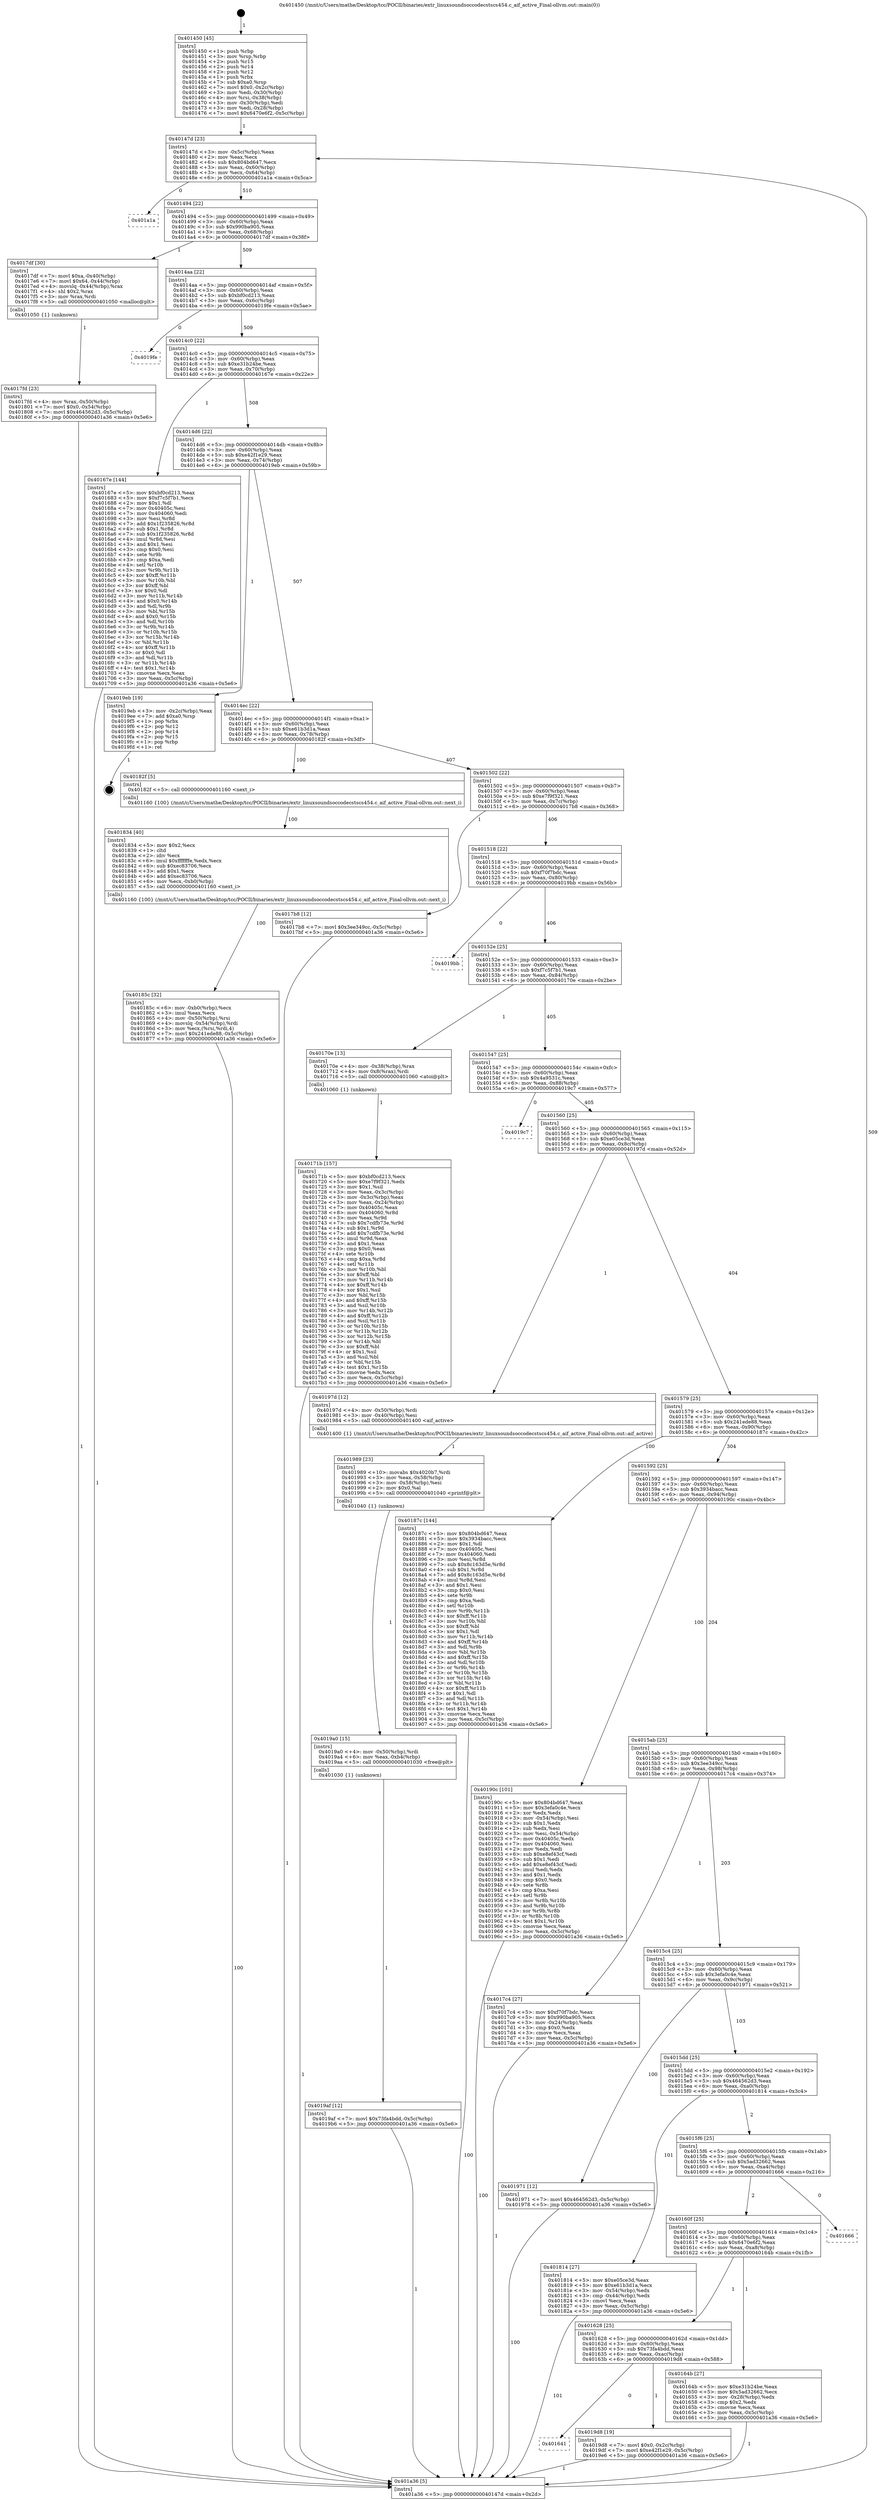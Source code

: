 digraph "0x401450" {
  label = "0x401450 (/mnt/c/Users/mathe/Desktop/tcc/POCII/binaries/extr_linuxsoundsoccodecstscs454.c_aif_active_Final-ollvm.out::main(0))"
  labelloc = "t"
  node[shape=record]

  Entry [label="",width=0.3,height=0.3,shape=circle,fillcolor=black,style=filled]
  "0x40147d" [label="{
     0x40147d [23]\l
     | [instrs]\l
     &nbsp;&nbsp;0x40147d \<+3\>: mov -0x5c(%rbp),%eax\l
     &nbsp;&nbsp;0x401480 \<+2\>: mov %eax,%ecx\l
     &nbsp;&nbsp;0x401482 \<+6\>: sub $0x804bd647,%ecx\l
     &nbsp;&nbsp;0x401488 \<+3\>: mov %eax,-0x60(%rbp)\l
     &nbsp;&nbsp;0x40148b \<+3\>: mov %ecx,-0x64(%rbp)\l
     &nbsp;&nbsp;0x40148e \<+6\>: je 0000000000401a1a \<main+0x5ca\>\l
  }"]
  "0x401a1a" [label="{
     0x401a1a\l
  }", style=dashed]
  "0x401494" [label="{
     0x401494 [22]\l
     | [instrs]\l
     &nbsp;&nbsp;0x401494 \<+5\>: jmp 0000000000401499 \<main+0x49\>\l
     &nbsp;&nbsp;0x401499 \<+3\>: mov -0x60(%rbp),%eax\l
     &nbsp;&nbsp;0x40149c \<+5\>: sub $0x990ba905,%eax\l
     &nbsp;&nbsp;0x4014a1 \<+3\>: mov %eax,-0x68(%rbp)\l
     &nbsp;&nbsp;0x4014a4 \<+6\>: je 00000000004017df \<main+0x38f\>\l
  }"]
  Exit [label="",width=0.3,height=0.3,shape=circle,fillcolor=black,style=filled,peripheries=2]
  "0x4017df" [label="{
     0x4017df [30]\l
     | [instrs]\l
     &nbsp;&nbsp;0x4017df \<+7\>: movl $0xa,-0x40(%rbp)\l
     &nbsp;&nbsp;0x4017e6 \<+7\>: movl $0x64,-0x44(%rbp)\l
     &nbsp;&nbsp;0x4017ed \<+4\>: movslq -0x44(%rbp),%rax\l
     &nbsp;&nbsp;0x4017f1 \<+4\>: shl $0x2,%rax\l
     &nbsp;&nbsp;0x4017f5 \<+3\>: mov %rax,%rdi\l
     &nbsp;&nbsp;0x4017f8 \<+5\>: call 0000000000401050 \<malloc@plt\>\l
     | [calls]\l
     &nbsp;&nbsp;0x401050 \{1\} (unknown)\l
  }"]
  "0x4014aa" [label="{
     0x4014aa [22]\l
     | [instrs]\l
     &nbsp;&nbsp;0x4014aa \<+5\>: jmp 00000000004014af \<main+0x5f\>\l
     &nbsp;&nbsp;0x4014af \<+3\>: mov -0x60(%rbp),%eax\l
     &nbsp;&nbsp;0x4014b2 \<+5\>: sub $0xbf0cd213,%eax\l
     &nbsp;&nbsp;0x4014b7 \<+3\>: mov %eax,-0x6c(%rbp)\l
     &nbsp;&nbsp;0x4014ba \<+6\>: je 00000000004019fe \<main+0x5ae\>\l
  }"]
  "0x401641" [label="{
     0x401641\l
  }", style=dashed]
  "0x4019fe" [label="{
     0x4019fe\l
  }", style=dashed]
  "0x4014c0" [label="{
     0x4014c0 [22]\l
     | [instrs]\l
     &nbsp;&nbsp;0x4014c0 \<+5\>: jmp 00000000004014c5 \<main+0x75\>\l
     &nbsp;&nbsp;0x4014c5 \<+3\>: mov -0x60(%rbp),%eax\l
     &nbsp;&nbsp;0x4014c8 \<+5\>: sub $0xe31b24be,%eax\l
     &nbsp;&nbsp;0x4014cd \<+3\>: mov %eax,-0x70(%rbp)\l
     &nbsp;&nbsp;0x4014d0 \<+6\>: je 000000000040167e \<main+0x22e\>\l
  }"]
  "0x4019d8" [label="{
     0x4019d8 [19]\l
     | [instrs]\l
     &nbsp;&nbsp;0x4019d8 \<+7\>: movl $0x0,-0x2c(%rbp)\l
     &nbsp;&nbsp;0x4019df \<+7\>: movl $0xe42f1e29,-0x5c(%rbp)\l
     &nbsp;&nbsp;0x4019e6 \<+5\>: jmp 0000000000401a36 \<main+0x5e6\>\l
  }"]
  "0x40167e" [label="{
     0x40167e [144]\l
     | [instrs]\l
     &nbsp;&nbsp;0x40167e \<+5\>: mov $0xbf0cd213,%eax\l
     &nbsp;&nbsp;0x401683 \<+5\>: mov $0xf7c5f7b1,%ecx\l
     &nbsp;&nbsp;0x401688 \<+2\>: mov $0x1,%dl\l
     &nbsp;&nbsp;0x40168a \<+7\>: mov 0x40405c,%esi\l
     &nbsp;&nbsp;0x401691 \<+7\>: mov 0x404060,%edi\l
     &nbsp;&nbsp;0x401698 \<+3\>: mov %esi,%r8d\l
     &nbsp;&nbsp;0x40169b \<+7\>: add $0x1f235826,%r8d\l
     &nbsp;&nbsp;0x4016a2 \<+4\>: sub $0x1,%r8d\l
     &nbsp;&nbsp;0x4016a6 \<+7\>: sub $0x1f235826,%r8d\l
     &nbsp;&nbsp;0x4016ad \<+4\>: imul %r8d,%esi\l
     &nbsp;&nbsp;0x4016b1 \<+3\>: and $0x1,%esi\l
     &nbsp;&nbsp;0x4016b4 \<+3\>: cmp $0x0,%esi\l
     &nbsp;&nbsp;0x4016b7 \<+4\>: sete %r9b\l
     &nbsp;&nbsp;0x4016bb \<+3\>: cmp $0xa,%edi\l
     &nbsp;&nbsp;0x4016be \<+4\>: setl %r10b\l
     &nbsp;&nbsp;0x4016c2 \<+3\>: mov %r9b,%r11b\l
     &nbsp;&nbsp;0x4016c5 \<+4\>: xor $0xff,%r11b\l
     &nbsp;&nbsp;0x4016c9 \<+3\>: mov %r10b,%bl\l
     &nbsp;&nbsp;0x4016cc \<+3\>: xor $0xff,%bl\l
     &nbsp;&nbsp;0x4016cf \<+3\>: xor $0x0,%dl\l
     &nbsp;&nbsp;0x4016d2 \<+3\>: mov %r11b,%r14b\l
     &nbsp;&nbsp;0x4016d5 \<+4\>: and $0x0,%r14b\l
     &nbsp;&nbsp;0x4016d9 \<+3\>: and %dl,%r9b\l
     &nbsp;&nbsp;0x4016dc \<+3\>: mov %bl,%r15b\l
     &nbsp;&nbsp;0x4016df \<+4\>: and $0x0,%r15b\l
     &nbsp;&nbsp;0x4016e3 \<+3\>: and %dl,%r10b\l
     &nbsp;&nbsp;0x4016e6 \<+3\>: or %r9b,%r14b\l
     &nbsp;&nbsp;0x4016e9 \<+3\>: or %r10b,%r15b\l
     &nbsp;&nbsp;0x4016ec \<+3\>: xor %r15b,%r14b\l
     &nbsp;&nbsp;0x4016ef \<+3\>: or %bl,%r11b\l
     &nbsp;&nbsp;0x4016f2 \<+4\>: xor $0xff,%r11b\l
     &nbsp;&nbsp;0x4016f6 \<+3\>: or $0x0,%dl\l
     &nbsp;&nbsp;0x4016f9 \<+3\>: and %dl,%r11b\l
     &nbsp;&nbsp;0x4016fc \<+3\>: or %r11b,%r14b\l
     &nbsp;&nbsp;0x4016ff \<+4\>: test $0x1,%r14b\l
     &nbsp;&nbsp;0x401703 \<+3\>: cmovne %ecx,%eax\l
     &nbsp;&nbsp;0x401706 \<+3\>: mov %eax,-0x5c(%rbp)\l
     &nbsp;&nbsp;0x401709 \<+5\>: jmp 0000000000401a36 \<main+0x5e6\>\l
  }"]
  "0x4014d6" [label="{
     0x4014d6 [22]\l
     | [instrs]\l
     &nbsp;&nbsp;0x4014d6 \<+5\>: jmp 00000000004014db \<main+0x8b\>\l
     &nbsp;&nbsp;0x4014db \<+3\>: mov -0x60(%rbp),%eax\l
     &nbsp;&nbsp;0x4014de \<+5\>: sub $0xe42f1e29,%eax\l
     &nbsp;&nbsp;0x4014e3 \<+3\>: mov %eax,-0x74(%rbp)\l
     &nbsp;&nbsp;0x4014e6 \<+6\>: je 00000000004019eb \<main+0x59b\>\l
  }"]
  "0x4019af" [label="{
     0x4019af [12]\l
     | [instrs]\l
     &nbsp;&nbsp;0x4019af \<+7\>: movl $0x73fa4bdd,-0x5c(%rbp)\l
     &nbsp;&nbsp;0x4019b6 \<+5\>: jmp 0000000000401a36 \<main+0x5e6\>\l
  }"]
  "0x4019eb" [label="{
     0x4019eb [19]\l
     | [instrs]\l
     &nbsp;&nbsp;0x4019eb \<+3\>: mov -0x2c(%rbp),%eax\l
     &nbsp;&nbsp;0x4019ee \<+7\>: add $0xa0,%rsp\l
     &nbsp;&nbsp;0x4019f5 \<+1\>: pop %rbx\l
     &nbsp;&nbsp;0x4019f6 \<+2\>: pop %r12\l
     &nbsp;&nbsp;0x4019f8 \<+2\>: pop %r14\l
     &nbsp;&nbsp;0x4019fa \<+2\>: pop %r15\l
     &nbsp;&nbsp;0x4019fc \<+1\>: pop %rbp\l
     &nbsp;&nbsp;0x4019fd \<+1\>: ret\l
  }"]
  "0x4014ec" [label="{
     0x4014ec [22]\l
     | [instrs]\l
     &nbsp;&nbsp;0x4014ec \<+5\>: jmp 00000000004014f1 \<main+0xa1\>\l
     &nbsp;&nbsp;0x4014f1 \<+3\>: mov -0x60(%rbp),%eax\l
     &nbsp;&nbsp;0x4014f4 \<+5\>: sub $0xe61b3d1a,%eax\l
     &nbsp;&nbsp;0x4014f9 \<+3\>: mov %eax,-0x78(%rbp)\l
     &nbsp;&nbsp;0x4014fc \<+6\>: je 000000000040182f \<main+0x3df\>\l
  }"]
  "0x4019a0" [label="{
     0x4019a0 [15]\l
     | [instrs]\l
     &nbsp;&nbsp;0x4019a0 \<+4\>: mov -0x50(%rbp),%rdi\l
     &nbsp;&nbsp;0x4019a4 \<+6\>: mov %eax,-0xb4(%rbp)\l
     &nbsp;&nbsp;0x4019aa \<+5\>: call 0000000000401030 \<free@plt\>\l
     | [calls]\l
     &nbsp;&nbsp;0x401030 \{1\} (unknown)\l
  }"]
  "0x40182f" [label="{
     0x40182f [5]\l
     | [instrs]\l
     &nbsp;&nbsp;0x40182f \<+5\>: call 0000000000401160 \<next_i\>\l
     | [calls]\l
     &nbsp;&nbsp;0x401160 \{100\} (/mnt/c/Users/mathe/Desktop/tcc/POCII/binaries/extr_linuxsoundsoccodecstscs454.c_aif_active_Final-ollvm.out::next_i)\l
  }"]
  "0x401502" [label="{
     0x401502 [22]\l
     | [instrs]\l
     &nbsp;&nbsp;0x401502 \<+5\>: jmp 0000000000401507 \<main+0xb7\>\l
     &nbsp;&nbsp;0x401507 \<+3\>: mov -0x60(%rbp),%eax\l
     &nbsp;&nbsp;0x40150a \<+5\>: sub $0xe7f9f321,%eax\l
     &nbsp;&nbsp;0x40150f \<+3\>: mov %eax,-0x7c(%rbp)\l
     &nbsp;&nbsp;0x401512 \<+6\>: je 00000000004017b8 \<main+0x368\>\l
  }"]
  "0x401989" [label="{
     0x401989 [23]\l
     | [instrs]\l
     &nbsp;&nbsp;0x401989 \<+10\>: movabs $0x4020b7,%rdi\l
     &nbsp;&nbsp;0x401993 \<+3\>: mov %eax,-0x58(%rbp)\l
     &nbsp;&nbsp;0x401996 \<+3\>: mov -0x58(%rbp),%esi\l
     &nbsp;&nbsp;0x401999 \<+2\>: mov $0x0,%al\l
     &nbsp;&nbsp;0x40199b \<+5\>: call 0000000000401040 \<printf@plt\>\l
     | [calls]\l
     &nbsp;&nbsp;0x401040 \{1\} (unknown)\l
  }"]
  "0x4017b8" [label="{
     0x4017b8 [12]\l
     | [instrs]\l
     &nbsp;&nbsp;0x4017b8 \<+7\>: movl $0x3ee349cc,-0x5c(%rbp)\l
     &nbsp;&nbsp;0x4017bf \<+5\>: jmp 0000000000401a36 \<main+0x5e6\>\l
  }"]
  "0x401518" [label="{
     0x401518 [22]\l
     | [instrs]\l
     &nbsp;&nbsp;0x401518 \<+5\>: jmp 000000000040151d \<main+0xcd\>\l
     &nbsp;&nbsp;0x40151d \<+3\>: mov -0x60(%rbp),%eax\l
     &nbsp;&nbsp;0x401520 \<+5\>: sub $0xf70f7bdc,%eax\l
     &nbsp;&nbsp;0x401525 \<+3\>: mov %eax,-0x80(%rbp)\l
     &nbsp;&nbsp;0x401528 \<+6\>: je 00000000004019bb \<main+0x56b\>\l
  }"]
  "0x40185c" [label="{
     0x40185c [32]\l
     | [instrs]\l
     &nbsp;&nbsp;0x40185c \<+6\>: mov -0xb0(%rbp),%ecx\l
     &nbsp;&nbsp;0x401862 \<+3\>: imul %eax,%ecx\l
     &nbsp;&nbsp;0x401865 \<+4\>: mov -0x50(%rbp),%rsi\l
     &nbsp;&nbsp;0x401869 \<+4\>: movslq -0x54(%rbp),%rdi\l
     &nbsp;&nbsp;0x40186d \<+3\>: mov %ecx,(%rsi,%rdi,4)\l
     &nbsp;&nbsp;0x401870 \<+7\>: movl $0x241ede88,-0x5c(%rbp)\l
     &nbsp;&nbsp;0x401877 \<+5\>: jmp 0000000000401a36 \<main+0x5e6\>\l
  }"]
  "0x4019bb" [label="{
     0x4019bb\l
  }", style=dashed]
  "0x40152e" [label="{
     0x40152e [25]\l
     | [instrs]\l
     &nbsp;&nbsp;0x40152e \<+5\>: jmp 0000000000401533 \<main+0xe3\>\l
     &nbsp;&nbsp;0x401533 \<+3\>: mov -0x60(%rbp),%eax\l
     &nbsp;&nbsp;0x401536 \<+5\>: sub $0xf7c5f7b1,%eax\l
     &nbsp;&nbsp;0x40153b \<+6\>: mov %eax,-0x84(%rbp)\l
     &nbsp;&nbsp;0x401541 \<+6\>: je 000000000040170e \<main+0x2be\>\l
  }"]
  "0x401834" [label="{
     0x401834 [40]\l
     | [instrs]\l
     &nbsp;&nbsp;0x401834 \<+5\>: mov $0x2,%ecx\l
     &nbsp;&nbsp;0x401839 \<+1\>: cltd\l
     &nbsp;&nbsp;0x40183a \<+2\>: idiv %ecx\l
     &nbsp;&nbsp;0x40183c \<+6\>: imul $0xfffffffe,%edx,%ecx\l
     &nbsp;&nbsp;0x401842 \<+6\>: sub $0xec83706,%ecx\l
     &nbsp;&nbsp;0x401848 \<+3\>: add $0x1,%ecx\l
     &nbsp;&nbsp;0x40184b \<+6\>: add $0xec83706,%ecx\l
     &nbsp;&nbsp;0x401851 \<+6\>: mov %ecx,-0xb0(%rbp)\l
     &nbsp;&nbsp;0x401857 \<+5\>: call 0000000000401160 \<next_i\>\l
     | [calls]\l
     &nbsp;&nbsp;0x401160 \{100\} (/mnt/c/Users/mathe/Desktop/tcc/POCII/binaries/extr_linuxsoundsoccodecstscs454.c_aif_active_Final-ollvm.out::next_i)\l
  }"]
  "0x40170e" [label="{
     0x40170e [13]\l
     | [instrs]\l
     &nbsp;&nbsp;0x40170e \<+4\>: mov -0x38(%rbp),%rax\l
     &nbsp;&nbsp;0x401712 \<+4\>: mov 0x8(%rax),%rdi\l
     &nbsp;&nbsp;0x401716 \<+5\>: call 0000000000401060 \<atoi@plt\>\l
     | [calls]\l
     &nbsp;&nbsp;0x401060 \{1\} (unknown)\l
  }"]
  "0x401547" [label="{
     0x401547 [25]\l
     | [instrs]\l
     &nbsp;&nbsp;0x401547 \<+5\>: jmp 000000000040154c \<main+0xfc\>\l
     &nbsp;&nbsp;0x40154c \<+3\>: mov -0x60(%rbp),%eax\l
     &nbsp;&nbsp;0x40154f \<+5\>: sub $0x4a9531c,%eax\l
     &nbsp;&nbsp;0x401554 \<+6\>: mov %eax,-0x88(%rbp)\l
     &nbsp;&nbsp;0x40155a \<+6\>: je 00000000004019c7 \<main+0x577\>\l
  }"]
  "0x4017fd" [label="{
     0x4017fd [23]\l
     | [instrs]\l
     &nbsp;&nbsp;0x4017fd \<+4\>: mov %rax,-0x50(%rbp)\l
     &nbsp;&nbsp;0x401801 \<+7\>: movl $0x0,-0x54(%rbp)\l
     &nbsp;&nbsp;0x401808 \<+7\>: movl $0x464562d3,-0x5c(%rbp)\l
     &nbsp;&nbsp;0x40180f \<+5\>: jmp 0000000000401a36 \<main+0x5e6\>\l
  }"]
  "0x4019c7" [label="{
     0x4019c7\l
  }", style=dashed]
  "0x401560" [label="{
     0x401560 [25]\l
     | [instrs]\l
     &nbsp;&nbsp;0x401560 \<+5\>: jmp 0000000000401565 \<main+0x115\>\l
     &nbsp;&nbsp;0x401565 \<+3\>: mov -0x60(%rbp),%eax\l
     &nbsp;&nbsp;0x401568 \<+5\>: sub $0xe05ce3d,%eax\l
     &nbsp;&nbsp;0x40156d \<+6\>: mov %eax,-0x8c(%rbp)\l
     &nbsp;&nbsp;0x401573 \<+6\>: je 000000000040197d \<main+0x52d\>\l
  }"]
  "0x40171b" [label="{
     0x40171b [157]\l
     | [instrs]\l
     &nbsp;&nbsp;0x40171b \<+5\>: mov $0xbf0cd213,%ecx\l
     &nbsp;&nbsp;0x401720 \<+5\>: mov $0xe7f9f321,%edx\l
     &nbsp;&nbsp;0x401725 \<+3\>: mov $0x1,%sil\l
     &nbsp;&nbsp;0x401728 \<+3\>: mov %eax,-0x3c(%rbp)\l
     &nbsp;&nbsp;0x40172b \<+3\>: mov -0x3c(%rbp),%eax\l
     &nbsp;&nbsp;0x40172e \<+3\>: mov %eax,-0x24(%rbp)\l
     &nbsp;&nbsp;0x401731 \<+7\>: mov 0x40405c,%eax\l
     &nbsp;&nbsp;0x401738 \<+8\>: mov 0x404060,%r8d\l
     &nbsp;&nbsp;0x401740 \<+3\>: mov %eax,%r9d\l
     &nbsp;&nbsp;0x401743 \<+7\>: sub $0x7cdfb73e,%r9d\l
     &nbsp;&nbsp;0x40174a \<+4\>: sub $0x1,%r9d\l
     &nbsp;&nbsp;0x40174e \<+7\>: add $0x7cdfb73e,%r9d\l
     &nbsp;&nbsp;0x401755 \<+4\>: imul %r9d,%eax\l
     &nbsp;&nbsp;0x401759 \<+3\>: and $0x1,%eax\l
     &nbsp;&nbsp;0x40175c \<+3\>: cmp $0x0,%eax\l
     &nbsp;&nbsp;0x40175f \<+4\>: sete %r10b\l
     &nbsp;&nbsp;0x401763 \<+4\>: cmp $0xa,%r8d\l
     &nbsp;&nbsp;0x401767 \<+4\>: setl %r11b\l
     &nbsp;&nbsp;0x40176b \<+3\>: mov %r10b,%bl\l
     &nbsp;&nbsp;0x40176e \<+3\>: xor $0xff,%bl\l
     &nbsp;&nbsp;0x401771 \<+3\>: mov %r11b,%r14b\l
     &nbsp;&nbsp;0x401774 \<+4\>: xor $0xff,%r14b\l
     &nbsp;&nbsp;0x401778 \<+4\>: xor $0x1,%sil\l
     &nbsp;&nbsp;0x40177c \<+3\>: mov %bl,%r15b\l
     &nbsp;&nbsp;0x40177f \<+4\>: and $0xff,%r15b\l
     &nbsp;&nbsp;0x401783 \<+3\>: and %sil,%r10b\l
     &nbsp;&nbsp;0x401786 \<+3\>: mov %r14b,%r12b\l
     &nbsp;&nbsp;0x401789 \<+4\>: and $0xff,%r12b\l
     &nbsp;&nbsp;0x40178d \<+3\>: and %sil,%r11b\l
     &nbsp;&nbsp;0x401790 \<+3\>: or %r10b,%r15b\l
     &nbsp;&nbsp;0x401793 \<+3\>: or %r11b,%r12b\l
     &nbsp;&nbsp;0x401796 \<+3\>: xor %r12b,%r15b\l
     &nbsp;&nbsp;0x401799 \<+3\>: or %r14b,%bl\l
     &nbsp;&nbsp;0x40179c \<+3\>: xor $0xff,%bl\l
     &nbsp;&nbsp;0x40179f \<+4\>: or $0x1,%sil\l
     &nbsp;&nbsp;0x4017a3 \<+3\>: and %sil,%bl\l
     &nbsp;&nbsp;0x4017a6 \<+3\>: or %bl,%r15b\l
     &nbsp;&nbsp;0x4017a9 \<+4\>: test $0x1,%r15b\l
     &nbsp;&nbsp;0x4017ad \<+3\>: cmovne %edx,%ecx\l
     &nbsp;&nbsp;0x4017b0 \<+3\>: mov %ecx,-0x5c(%rbp)\l
     &nbsp;&nbsp;0x4017b3 \<+5\>: jmp 0000000000401a36 \<main+0x5e6\>\l
  }"]
  "0x40197d" [label="{
     0x40197d [12]\l
     | [instrs]\l
     &nbsp;&nbsp;0x40197d \<+4\>: mov -0x50(%rbp),%rdi\l
     &nbsp;&nbsp;0x401981 \<+3\>: mov -0x40(%rbp),%esi\l
     &nbsp;&nbsp;0x401984 \<+5\>: call 0000000000401400 \<aif_active\>\l
     | [calls]\l
     &nbsp;&nbsp;0x401400 \{1\} (/mnt/c/Users/mathe/Desktop/tcc/POCII/binaries/extr_linuxsoundsoccodecstscs454.c_aif_active_Final-ollvm.out::aif_active)\l
  }"]
  "0x401579" [label="{
     0x401579 [25]\l
     | [instrs]\l
     &nbsp;&nbsp;0x401579 \<+5\>: jmp 000000000040157e \<main+0x12e\>\l
     &nbsp;&nbsp;0x40157e \<+3\>: mov -0x60(%rbp),%eax\l
     &nbsp;&nbsp;0x401581 \<+5\>: sub $0x241ede88,%eax\l
     &nbsp;&nbsp;0x401586 \<+6\>: mov %eax,-0x90(%rbp)\l
     &nbsp;&nbsp;0x40158c \<+6\>: je 000000000040187c \<main+0x42c\>\l
  }"]
  "0x401450" [label="{
     0x401450 [45]\l
     | [instrs]\l
     &nbsp;&nbsp;0x401450 \<+1\>: push %rbp\l
     &nbsp;&nbsp;0x401451 \<+3\>: mov %rsp,%rbp\l
     &nbsp;&nbsp;0x401454 \<+2\>: push %r15\l
     &nbsp;&nbsp;0x401456 \<+2\>: push %r14\l
     &nbsp;&nbsp;0x401458 \<+2\>: push %r12\l
     &nbsp;&nbsp;0x40145a \<+1\>: push %rbx\l
     &nbsp;&nbsp;0x40145b \<+7\>: sub $0xa0,%rsp\l
     &nbsp;&nbsp;0x401462 \<+7\>: movl $0x0,-0x2c(%rbp)\l
     &nbsp;&nbsp;0x401469 \<+3\>: mov %edi,-0x30(%rbp)\l
     &nbsp;&nbsp;0x40146c \<+4\>: mov %rsi,-0x38(%rbp)\l
     &nbsp;&nbsp;0x401470 \<+3\>: mov -0x30(%rbp),%edi\l
     &nbsp;&nbsp;0x401473 \<+3\>: mov %edi,-0x28(%rbp)\l
     &nbsp;&nbsp;0x401476 \<+7\>: movl $0x6470e6f2,-0x5c(%rbp)\l
  }"]
  "0x40187c" [label="{
     0x40187c [144]\l
     | [instrs]\l
     &nbsp;&nbsp;0x40187c \<+5\>: mov $0x804bd647,%eax\l
     &nbsp;&nbsp;0x401881 \<+5\>: mov $0x3934bacc,%ecx\l
     &nbsp;&nbsp;0x401886 \<+2\>: mov $0x1,%dl\l
     &nbsp;&nbsp;0x401888 \<+7\>: mov 0x40405c,%esi\l
     &nbsp;&nbsp;0x40188f \<+7\>: mov 0x404060,%edi\l
     &nbsp;&nbsp;0x401896 \<+3\>: mov %esi,%r8d\l
     &nbsp;&nbsp;0x401899 \<+7\>: sub $0x8c163d5e,%r8d\l
     &nbsp;&nbsp;0x4018a0 \<+4\>: sub $0x1,%r8d\l
     &nbsp;&nbsp;0x4018a4 \<+7\>: add $0x8c163d5e,%r8d\l
     &nbsp;&nbsp;0x4018ab \<+4\>: imul %r8d,%esi\l
     &nbsp;&nbsp;0x4018af \<+3\>: and $0x1,%esi\l
     &nbsp;&nbsp;0x4018b2 \<+3\>: cmp $0x0,%esi\l
     &nbsp;&nbsp;0x4018b5 \<+4\>: sete %r9b\l
     &nbsp;&nbsp;0x4018b9 \<+3\>: cmp $0xa,%edi\l
     &nbsp;&nbsp;0x4018bc \<+4\>: setl %r10b\l
     &nbsp;&nbsp;0x4018c0 \<+3\>: mov %r9b,%r11b\l
     &nbsp;&nbsp;0x4018c3 \<+4\>: xor $0xff,%r11b\l
     &nbsp;&nbsp;0x4018c7 \<+3\>: mov %r10b,%bl\l
     &nbsp;&nbsp;0x4018ca \<+3\>: xor $0xff,%bl\l
     &nbsp;&nbsp;0x4018cd \<+3\>: xor $0x1,%dl\l
     &nbsp;&nbsp;0x4018d0 \<+3\>: mov %r11b,%r14b\l
     &nbsp;&nbsp;0x4018d3 \<+4\>: and $0xff,%r14b\l
     &nbsp;&nbsp;0x4018d7 \<+3\>: and %dl,%r9b\l
     &nbsp;&nbsp;0x4018da \<+3\>: mov %bl,%r15b\l
     &nbsp;&nbsp;0x4018dd \<+4\>: and $0xff,%r15b\l
     &nbsp;&nbsp;0x4018e1 \<+3\>: and %dl,%r10b\l
     &nbsp;&nbsp;0x4018e4 \<+3\>: or %r9b,%r14b\l
     &nbsp;&nbsp;0x4018e7 \<+3\>: or %r10b,%r15b\l
     &nbsp;&nbsp;0x4018ea \<+3\>: xor %r15b,%r14b\l
     &nbsp;&nbsp;0x4018ed \<+3\>: or %bl,%r11b\l
     &nbsp;&nbsp;0x4018f0 \<+4\>: xor $0xff,%r11b\l
     &nbsp;&nbsp;0x4018f4 \<+3\>: or $0x1,%dl\l
     &nbsp;&nbsp;0x4018f7 \<+3\>: and %dl,%r11b\l
     &nbsp;&nbsp;0x4018fa \<+3\>: or %r11b,%r14b\l
     &nbsp;&nbsp;0x4018fd \<+4\>: test $0x1,%r14b\l
     &nbsp;&nbsp;0x401901 \<+3\>: cmovne %ecx,%eax\l
     &nbsp;&nbsp;0x401904 \<+3\>: mov %eax,-0x5c(%rbp)\l
     &nbsp;&nbsp;0x401907 \<+5\>: jmp 0000000000401a36 \<main+0x5e6\>\l
  }"]
  "0x401592" [label="{
     0x401592 [25]\l
     | [instrs]\l
     &nbsp;&nbsp;0x401592 \<+5\>: jmp 0000000000401597 \<main+0x147\>\l
     &nbsp;&nbsp;0x401597 \<+3\>: mov -0x60(%rbp),%eax\l
     &nbsp;&nbsp;0x40159a \<+5\>: sub $0x3934bacc,%eax\l
     &nbsp;&nbsp;0x40159f \<+6\>: mov %eax,-0x94(%rbp)\l
     &nbsp;&nbsp;0x4015a5 \<+6\>: je 000000000040190c \<main+0x4bc\>\l
  }"]
  "0x401a36" [label="{
     0x401a36 [5]\l
     | [instrs]\l
     &nbsp;&nbsp;0x401a36 \<+5\>: jmp 000000000040147d \<main+0x2d\>\l
  }"]
  "0x40190c" [label="{
     0x40190c [101]\l
     | [instrs]\l
     &nbsp;&nbsp;0x40190c \<+5\>: mov $0x804bd647,%eax\l
     &nbsp;&nbsp;0x401911 \<+5\>: mov $0x3efa0c4e,%ecx\l
     &nbsp;&nbsp;0x401916 \<+2\>: xor %edx,%edx\l
     &nbsp;&nbsp;0x401918 \<+3\>: mov -0x54(%rbp),%esi\l
     &nbsp;&nbsp;0x40191b \<+3\>: sub $0x1,%edx\l
     &nbsp;&nbsp;0x40191e \<+2\>: sub %edx,%esi\l
     &nbsp;&nbsp;0x401920 \<+3\>: mov %esi,-0x54(%rbp)\l
     &nbsp;&nbsp;0x401923 \<+7\>: mov 0x40405c,%edx\l
     &nbsp;&nbsp;0x40192a \<+7\>: mov 0x404060,%esi\l
     &nbsp;&nbsp;0x401931 \<+2\>: mov %edx,%edi\l
     &nbsp;&nbsp;0x401933 \<+6\>: sub $0xe8ef43cf,%edi\l
     &nbsp;&nbsp;0x401939 \<+3\>: sub $0x1,%edi\l
     &nbsp;&nbsp;0x40193c \<+6\>: add $0xe8ef43cf,%edi\l
     &nbsp;&nbsp;0x401942 \<+3\>: imul %edi,%edx\l
     &nbsp;&nbsp;0x401945 \<+3\>: and $0x1,%edx\l
     &nbsp;&nbsp;0x401948 \<+3\>: cmp $0x0,%edx\l
     &nbsp;&nbsp;0x40194b \<+4\>: sete %r8b\l
     &nbsp;&nbsp;0x40194f \<+3\>: cmp $0xa,%esi\l
     &nbsp;&nbsp;0x401952 \<+4\>: setl %r9b\l
     &nbsp;&nbsp;0x401956 \<+3\>: mov %r8b,%r10b\l
     &nbsp;&nbsp;0x401959 \<+3\>: and %r9b,%r10b\l
     &nbsp;&nbsp;0x40195c \<+3\>: xor %r9b,%r8b\l
     &nbsp;&nbsp;0x40195f \<+3\>: or %r8b,%r10b\l
     &nbsp;&nbsp;0x401962 \<+4\>: test $0x1,%r10b\l
     &nbsp;&nbsp;0x401966 \<+3\>: cmovne %ecx,%eax\l
     &nbsp;&nbsp;0x401969 \<+3\>: mov %eax,-0x5c(%rbp)\l
     &nbsp;&nbsp;0x40196c \<+5\>: jmp 0000000000401a36 \<main+0x5e6\>\l
  }"]
  "0x4015ab" [label="{
     0x4015ab [25]\l
     | [instrs]\l
     &nbsp;&nbsp;0x4015ab \<+5\>: jmp 00000000004015b0 \<main+0x160\>\l
     &nbsp;&nbsp;0x4015b0 \<+3\>: mov -0x60(%rbp),%eax\l
     &nbsp;&nbsp;0x4015b3 \<+5\>: sub $0x3ee349cc,%eax\l
     &nbsp;&nbsp;0x4015b8 \<+6\>: mov %eax,-0x98(%rbp)\l
     &nbsp;&nbsp;0x4015be \<+6\>: je 00000000004017c4 \<main+0x374\>\l
  }"]
  "0x401628" [label="{
     0x401628 [25]\l
     | [instrs]\l
     &nbsp;&nbsp;0x401628 \<+5\>: jmp 000000000040162d \<main+0x1dd\>\l
     &nbsp;&nbsp;0x40162d \<+3\>: mov -0x60(%rbp),%eax\l
     &nbsp;&nbsp;0x401630 \<+5\>: sub $0x73fa4bdd,%eax\l
     &nbsp;&nbsp;0x401635 \<+6\>: mov %eax,-0xac(%rbp)\l
     &nbsp;&nbsp;0x40163b \<+6\>: je 00000000004019d8 \<main+0x588\>\l
  }"]
  "0x4017c4" [label="{
     0x4017c4 [27]\l
     | [instrs]\l
     &nbsp;&nbsp;0x4017c4 \<+5\>: mov $0xf70f7bdc,%eax\l
     &nbsp;&nbsp;0x4017c9 \<+5\>: mov $0x990ba905,%ecx\l
     &nbsp;&nbsp;0x4017ce \<+3\>: mov -0x24(%rbp),%edx\l
     &nbsp;&nbsp;0x4017d1 \<+3\>: cmp $0x0,%edx\l
     &nbsp;&nbsp;0x4017d4 \<+3\>: cmove %ecx,%eax\l
     &nbsp;&nbsp;0x4017d7 \<+3\>: mov %eax,-0x5c(%rbp)\l
     &nbsp;&nbsp;0x4017da \<+5\>: jmp 0000000000401a36 \<main+0x5e6\>\l
  }"]
  "0x4015c4" [label="{
     0x4015c4 [25]\l
     | [instrs]\l
     &nbsp;&nbsp;0x4015c4 \<+5\>: jmp 00000000004015c9 \<main+0x179\>\l
     &nbsp;&nbsp;0x4015c9 \<+3\>: mov -0x60(%rbp),%eax\l
     &nbsp;&nbsp;0x4015cc \<+5\>: sub $0x3efa0c4e,%eax\l
     &nbsp;&nbsp;0x4015d1 \<+6\>: mov %eax,-0x9c(%rbp)\l
     &nbsp;&nbsp;0x4015d7 \<+6\>: je 0000000000401971 \<main+0x521\>\l
  }"]
  "0x40164b" [label="{
     0x40164b [27]\l
     | [instrs]\l
     &nbsp;&nbsp;0x40164b \<+5\>: mov $0xe31b24be,%eax\l
     &nbsp;&nbsp;0x401650 \<+5\>: mov $0x5ad32662,%ecx\l
     &nbsp;&nbsp;0x401655 \<+3\>: mov -0x28(%rbp),%edx\l
     &nbsp;&nbsp;0x401658 \<+3\>: cmp $0x2,%edx\l
     &nbsp;&nbsp;0x40165b \<+3\>: cmovne %ecx,%eax\l
     &nbsp;&nbsp;0x40165e \<+3\>: mov %eax,-0x5c(%rbp)\l
     &nbsp;&nbsp;0x401661 \<+5\>: jmp 0000000000401a36 \<main+0x5e6\>\l
  }"]
  "0x401971" [label="{
     0x401971 [12]\l
     | [instrs]\l
     &nbsp;&nbsp;0x401971 \<+7\>: movl $0x464562d3,-0x5c(%rbp)\l
     &nbsp;&nbsp;0x401978 \<+5\>: jmp 0000000000401a36 \<main+0x5e6\>\l
  }"]
  "0x4015dd" [label="{
     0x4015dd [25]\l
     | [instrs]\l
     &nbsp;&nbsp;0x4015dd \<+5\>: jmp 00000000004015e2 \<main+0x192\>\l
     &nbsp;&nbsp;0x4015e2 \<+3\>: mov -0x60(%rbp),%eax\l
     &nbsp;&nbsp;0x4015e5 \<+5\>: sub $0x464562d3,%eax\l
     &nbsp;&nbsp;0x4015ea \<+6\>: mov %eax,-0xa0(%rbp)\l
     &nbsp;&nbsp;0x4015f0 \<+6\>: je 0000000000401814 \<main+0x3c4\>\l
  }"]
  "0x40160f" [label="{
     0x40160f [25]\l
     | [instrs]\l
     &nbsp;&nbsp;0x40160f \<+5\>: jmp 0000000000401614 \<main+0x1c4\>\l
     &nbsp;&nbsp;0x401614 \<+3\>: mov -0x60(%rbp),%eax\l
     &nbsp;&nbsp;0x401617 \<+5\>: sub $0x6470e6f2,%eax\l
     &nbsp;&nbsp;0x40161c \<+6\>: mov %eax,-0xa8(%rbp)\l
     &nbsp;&nbsp;0x401622 \<+6\>: je 000000000040164b \<main+0x1fb\>\l
  }"]
  "0x401814" [label="{
     0x401814 [27]\l
     | [instrs]\l
     &nbsp;&nbsp;0x401814 \<+5\>: mov $0xe05ce3d,%eax\l
     &nbsp;&nbsp;0x401819 \<+5\>: mov $0xe61b3d1a,%ecx\l
     &nbsp;&nbsp;0x40181e \<+3\>: mov -0x54(%rbp),%edx\l
     &nbsp;&nbsp;0x401821 \<+3\>: cmp -0x44(%rbp),%edx\l
     &nbsp;&nbsp;0x401824 \<+3\>: cmovl %ecx,%eax\l
     &nbsp;&nbsp;0x401827 \<+3\>: mov %eax,-0x5c(%rbp)\l
     &nbsp;&nbsp;0x40182a \<+5\>: jmp 0000000000401a36 \<main+0x5e6\>\l
  }"]
  "0x4015f6" [label="{
     0x4015f6 [25]\l
     | [instrs]\l
     &nbsp;&nbsp;0x4015f6 \<+5\>: jmp 00000000004015fb \<main+0x1ab\>\l
     &nbsp;&nbsp;0x4015fb \<+3\>: mov -0x60(%rbp),%eax\l
     &nbsp;&nbsp;0x4015fe \<+5\>: sub $0x5ad32662,%eax\l
     &nbsp;&nbsp;0x401603 \<+6\>: mov %eax,-0xa4(%rbp)\l
     &nbsp;&nbsp;0x401609 \<+6\>: je 0000000000401666 \<main+0x216\>\l
  }"]
  "0x401666" [label="{
     0x401666\l
  }", style=dashed]
  Entry -> "0x401450" [label=" 1"]
  "0x40147d" -> "0x401a1a" [label=" 0"]
  "0x40147d" -> "0x401494" [label=" 510"]
  "0x4019eb" -> Exit [label=" 1"]
  "0x401494" -> "0x4017df" [label=" 1"]
  "0x401494" -> "0x4014aa" [label=" 509"]
  "0x4019d8" -> "0x401a36" [label=" 1"]
  "0x4014aa" -> "0x4019fe" [label=" 0"]
  "0x4014aa" -> "0x4014c0" [label=" 509"]
  "0x401628" -> "0x401641" [label=" 0"]
  "0x4014c0" -> "0x40167e" [label=" 1"]
  "0x4014c0" -> "0x4014d6" [label=" 508"]
  "0x401628" -> "0x4019d8" [label=" 1"]
  "0x4014d6" -> "0x4019eb" [label=" 1"]
  "0x4014d6" -> "0x4014ec" [label=" 507"]
  "0x4019af" -> "0x401a36" [label=" 1"]
  "0x4014ec" -> "0x40182f" [label=" 100"]
  "0x4014ec" -> "0x401502" [label=" 407"]
  "0x4019a0" -> "0x4019af" [label=" 1"]
  "0x401502" -> "0x4017b8" [label=" 1"]
  "0x401502" -> "0x401518" [label=" 406"]
  "0x401989" -> "0x4019a0" [label=" 1"]
  "0x401518" -> "0x4019bb" [label=" 0"]
  "0x401518" -> "0x40152e" [label=" 406"]
  "0x40197d" -> "0x401989" [label=" 1"]
  "0x40152e" -> "0x40170e" [label=" 1"]
  "0x40152e" -> "0x401547" [label=" 405"]
  "0x401971" -> "0x401a36" [label=" 100"]
  "0x401547" -> "0x4019c7" [label=" 0"]
  "0x401547" -> "0x401560" [label=" 405"]
  "0x40190c" -> "0x401a36" [label=" 100"]
  "0x401560" -> "0x40197d" [label=" 1"]
  "0x401560" -> "0x401579" [label=" 404"]
  "0x40187c" -> "0x401a36" [label=" 100"]
  "0x401579" -> "0x40187c" [label=" 100"]
  "0x401579" -> "0x401592" [label=" 304"]
  "0x40185c" -> "0x401a36" [label=" 100"]
  "0x401592" -> "0x40190c" [label=" 100"]
  "0x401592" -> "0x4015ab" [label=" 204"]
  "0x401834" -> "0x40185c" [label=" 100"]
  "0x4015ab" -> "0x4017c4" [label=" 1"]
  "0x4015ab" -> "0x4015c4" [label=" 203"]
  "0x40182f" -> "0x401834" [label=" 100"]
  "0x4015c4" -> "0x401971" [label=" 100"]
  "0x4015c4" -> "0x4015dd" [label=" 103"]
  "0x401814" -> "0x401a36" [label=" 101"]
  "0x4015dd" -> "0x401814" [label=" 101"]
  "0x4015dd" -> "0x4015f6" [label=" 2"]
  "0x4017df" -> "0x4017fd" [label=" 1"]
  "0x4015f6" -> "0x401666" [label=" 0"]
  "0x4015f6" -> "0x40160f" [label=" 2"]
  "0x4017fd" -> "0x401a36" [label=" 1"]
  "0x40160f" -> "0x40164b" [label=" 1"]
  "0x40160f" -> "0x401628" [label=" 1"]
  "0x40164b" -> "0x401a36" [label=" 1"]
  "0x401450" -> "0x40147d" [label=" 1"]
  "0x401a36" -> "0x40147d" [label=" 509"]
  "0x40167e" -> "0x401a36" [label=" 1"]
  "0x40170e" -> "0x40171b" [label=" 1"]
  "0x40171b" -> "0x401a36" [label=" 1"]
  "0x4017b8" -> "0x401a36" [label=" 1"]
  "0x4017c4" -> "0x401a36" [label=" 1"]
}
